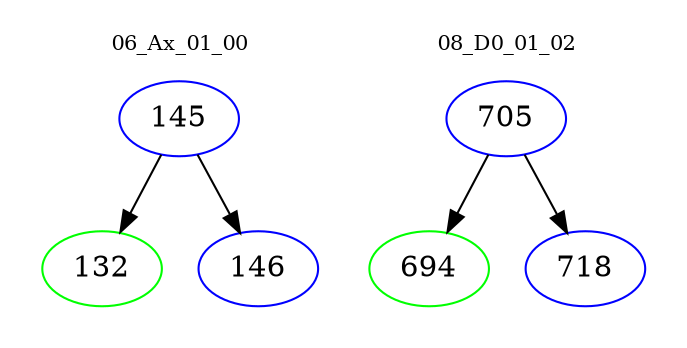 digraph{
subgraph cluster_0 {
color = white
label = "06_Ax_01_00";
fontsize=10;
T0_145 [label="145", color="blue"]
T0_145 -> T0_132 [color="black"]
T0_132 [label="132", color="green"]
T0_145 -> T0_146 [color="black"]
T0_146 [label="146", color="blue"]
}
subgraph cluster_1 {
color = white
label = "08_D0_01_02";
fontsize=10;
T1_705 [label="705", color="blue"]
T1_705 -> T1_694 [color="black"]
T1_694 [label="694", color="green"]
T1_705 -> T1_718 [color="black"]
T1_718 [label="718", color="blue"]
}
}

